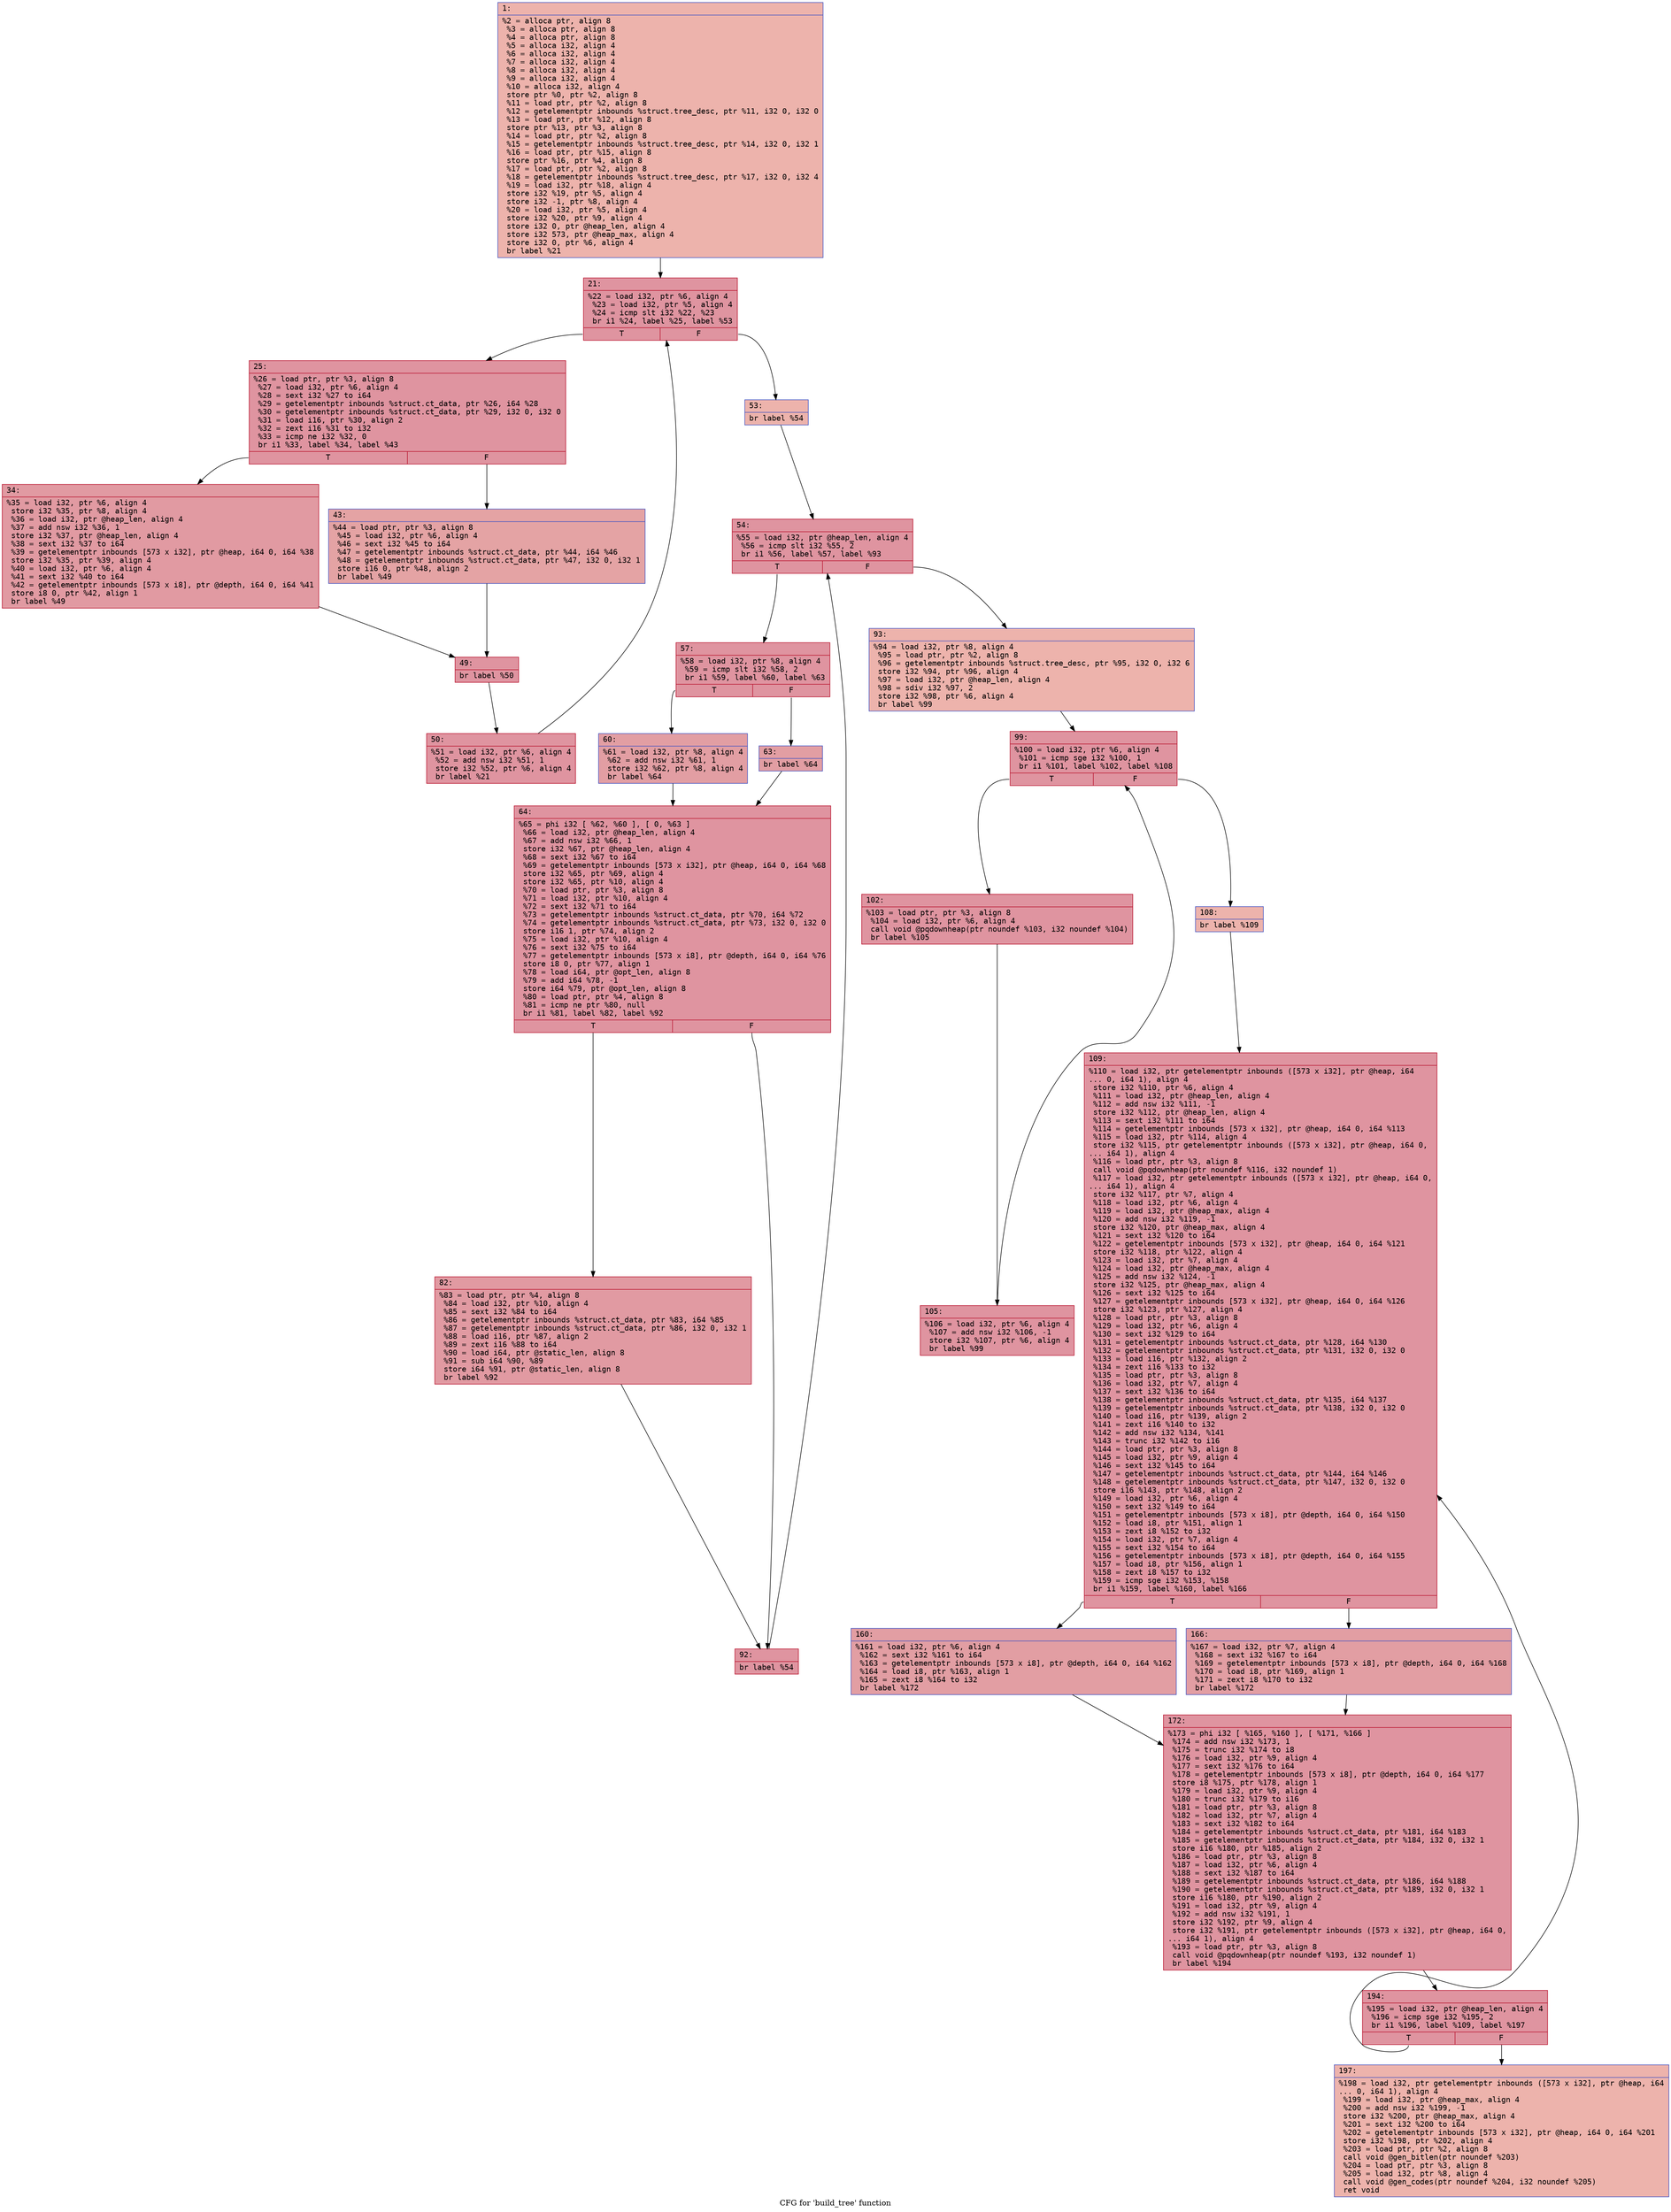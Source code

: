 digraph "CFG for 'build_tree' function" {
	label="CFG for 'build_tree' function";

	Node0x6000012641e0 [shape=record,color="#3d50c3ff", style=filled, fillcolor="#d6524470" fontname="Courier",label="{1:\l|  %2 = alloca ptr, align 8\l  %3 = alloca ptr, align 8\l  %4 = alloca ptr, align 8\l  %5 = alloca i32, align 4\l  %6 = alloca i32, align 4\l  %7 = alloca i32, align 4\l  %8 = alloca i32, align 4\l  %9 = alloca i32, align 4\l  %10 = alloca i32, align 4\l  store ptr %0, ptr %2, align 8\l  %11 = load ptr, ptr %2, align 8\l  %12 = getelementptr inbounds %struct.tree_desc, ptr %11, i32 0, i32 0\l  %13 = load ptr, ptr %12, align 8\l  store ptr %13, ptr %3, align 8\l  %14 = load ptr, ptr %2, align 8\l  %15 = getelementptr inbounds %struct.tree_desc, ptr %14, i32 0, i32 1\l  %16 = load ptr, ptr %15, align 8\l  store ptr %16, ptr %4, align 8\l  %17 = load ptr, ptr %2, align 8\l  %18 = getelementptr inbounds %struct.tree_desc, ptr %17, i32 0, i32 4\l  %19 = load i32, ptr %18, align 4\l  store i32 %19, ptr %5, align 4\l  store i32 -1, ptr %8, align 4\l  %20 = load i32, ptr %5, align 4\l  store i32 %20, ptr %9, align 4\l  store i32 0, ptr @heap_len, align 4\l  store i32 573, ptr @heap_max, align 4\l  store i32 0, ptr %6, align 4\l  br label %21\l}"];
	Node0x6000012641e0 -> Node0x600001264230[tooltip="1 -> 21\nProbability 100.00%" ];
	Node0x600001264230 [shape=record,color="#b70d28ff", style=filled, fillcolor="#b70d2870" fontname="Courier",label="{21:\l|  %22 = load i32, ptr %6, align 4\l  %23 = load i32, ptr %5, align 4\l  %24 = icmp slt i32 %22, %23\l  br i1 %24, label %25, label %53\l|{<s0>T|<s1>F}}"];
	Node0x600001264230:s0 -> Node0x600001264280[tooltip="21 -> 25\nProbability 96.88%" ];
	Node0x600001264230:s1 -> Node0x600001264410[tooltip="21 -> 53\nProbability 3.12%" ];
	Node0x600001264280 [shape=record,color="#b70d28ff", style=filled, fillcolor="#b70d2870" fontname="Courier",label="{25:\l|  %26 = load ptr, ptr %3, align 8\l  %27 = load i32, ptr %6, align 4\l  %28 = sext i32 %27 to i64\l  %29 = getelementptr inbounds %struct.ct_data, ptr %26, i64 %28\l  %30 = getelementptr inbounds %struct.ct_data, ptr %29, i32 0, i32 0\l  %31 = load i16, ptr %30, align 2\l  %32 = zext i16 %31 to i32\l  %33 = icmp ne i32 %32, 0\l  br i1 %33, label %34, label %43\l|{<s0>T|<s1>F}}"];
	Node0x600001264280:s0 -> Node0x6000012642d0[tooltip="25 -> 34\nProbability 62.50%" ];
	Node0x600001264280:s1 -> Node0x600001264320[tooltip="25 -> 43\nProbability 37.50%" ];
	Node0x6000012642d0 [shape=record,color="#b70d28ff", style=filled, fillcolor="#bb1b2c70" fontname="Courier",label="{34:\l|  %35 = load i32, ptr %6, align 4\l  store i32 %35, ptr %8, align 4\l  %36 = load i32, ptr @heap_len, align 4\l  %37 = add nsw i32 %36, 1\l  store i32 %37, ptr @heap_len, align 4\l  %38 = sext i32 %37 to i64\l  %39 = getelementptr inbounds [573 x i32], ptr @heap, i64 0, i64 %38\l  store i32 %35, ptr %39, align 4\l  %40 = load i32, ptr %6, align 4\l  %41 = sext i32 %40 to i64\l  %42 = getelementptr inbounds [573 x i8], ptr @depth, i64 0, i64 %41\l  store i8 0, ptr %42, align 1\l  br label %49\l}"];
	Node0x6000012642d0 -> Node0x600001264370[tooltip="34 -> 49\nProbability 100.00%" ];
	Node0x600001264320 [shape=record,color="#3d50c3ff", style=filled, fillcolor="#c32e3170" fontname="Courier",label="{43:\l|  %44 = load ptr, ptr %3, align 8\l  %45 = load i32, ptr %6, align 4\l  %46 = sext i32 %45 to i64\l  %47 = getelementptr inbounds %struct.ct_data, ptr %44, i64 %46\l  %48 = getelementptr inbounds %struct.ct_data, ptr %47, i32 0, i32 1\l  store i16 0, ptr %48, align 2\l  br label %49\l}"];
	Node0x600001264320 -> Node0x600001264370[tooltip="43 -> 49\nProbability 100.00%" ];
	Node0x600001264370 [shape=record,color="#b70d28ff", style=filled, fillcolor="#b70d2870" fontname="Courier",label="{49:\l|  br label %50\l}"];
	Node0x600001264370 -> Node0x6000012643c0[tooltip="49 -> 50\nProbability 100.00%" ];
	Node0x6000012643c0 [shape=record,color="#b70d28ff", style=filled, fillcolor="#b70d2870" fontname="Courier",label="{50:\l|  %51 = load i32, ptr %6, align 4\l  %52 = add nsw i32 %51, 1\l  store i32 %52, ptr %6, align 4\l  br label %21\l}"];
	Node0x6000012643c0 -> Node0x600001264230[tooltip="50 -> 21\nProbability 100.00%" ];
	Node0x600001264410 [shape=record,color="#3d50c3ff", style=filled, fillcolor="#d6524470" fontname="Courier",label="{53:\l|  br label %54\l}"];
	Node0x600001264410 -> Node0x600001264460[tooltip="53 -> 54\nProbability 100.00%" ];
	Node0x600001264460 [shape=record,color="#b70d28ff", style=filled, fillcolor="#b70d2870" fontname="Courier",label="{54:\l|  %55 = load i32, ptr @heap_len, align 4\l  %56 = icmp slt i32 %55, 2\l  br i1 %56, label %57, label %93\l|{<s0>T|<s1>F}}"];
	Node0x600001264460:s0 -> Node0x6000012644b0[tooltip="54 -> 57\nProbability 96.88%" ];
	Node0x600001264460:s1 -> Node0x600001264690[tooltip="54 -> 93\nProbability 3.12%" ];
	Node0x6000012644b0 [shape=record,color="#b70d28ff", style=filled, fillcolor="#b70d2870" fontname="Courier",label="{57:\l|  %58 = load i32, ptr %8, align 4\l  %59 = icmp slt i32 %58, 2\l  br i1 %59, label %60, label %63\l|{<s0>T|<s1>F}}"];
	Node0x6000012644b0:s0 -> Node0x600001264500[tooltip="57 -> 60\nProbability 50.00%" ];
	Node0x6000012644b0:s1 -> Node0x600001264550[tooltip="57 -> 63\nProbability 50.00%" ];
	Node0x600001264500 [shape=record,color="#3d50c3ff", style=filled, fillcolor="#be242e70" fontname="Courier",label="{60:\l|  %61 = load i32, ptr %8, align 4\l  %62 = add nsw i32 %61, 1\l  store i32 %62, ptr %8, align 4\l  br label %64\l}"];
	Node0x600001264500 -> Node0x6000012645a0[tooltip="60 -> 64\nProbability 100.00%" ];
	Node0x600001264550 [shape=record,color="#3d50c3ff", style=filled, fillcolor="#be242e70" fontname="Courier",label="{63:\l|  br label %64\l}"];
	Node0x600001264550 -> Node0x6000012645a0[tooltip="63 -> 64\nProbability 100.00%" ];
	Node0x6000012645a0 [shape=record,color="#b70d28ff", style=filled, fillcolor="#b70d2870" fontname="Courier",label="{64:\l|  %65 = phi i32 [ %62, %60 ], [ 0, %63 ]\l  %66 = load i32, ptr @heap_len, align 4\l  %67 = add nsw i32 %66, 1\l  store i32 %67, ptr @heap_len, align 4\l  %68 = sext i32 %67 to i64\l  %69 = getelementptr inbounds [573 x i32], ptr @heap, i64 0, i64 %68\l  store i32 %65, ptr %69, align 4\l  store i32 %65, ptr %10, align 4\l  %70 = load ptr, ptr %3, align 8\l  %71 = load i32, ptr %10, align 4\l  %72 = sext i32 %71 to i64\l  %73 = getelementptr inbounds %struct.ct_data, ptr %70, i64 %72\l  %74 = getelementptr inbounds %struct.ct_data, ptr %73, i32 0, i32 0\l  store i16 1, ptr %74, align 2\l  %75 = load i32, ptr %10, align 4\l  %76 = sext i32 %75 to i64\l  %77 = getelementptr inbounds [573 x i8], ptr @depth, i64 0, i64 %76\l  store i8 0, ptr %77, align 1\l  %78 = load i64, ptr @opt_len, align 8\l  %79 = add i64 %78, -1\l  store i64 %79, ptr @opt_len, align 8\l  %80 = load ptr, ptr %4, align 8\l  %81 = icmp ne ptr %80, null\l  br i1 %81, label %82, label %92\l|{<s0>T|<s1>F}}"];
	Node0x6000012645a0:s0 -> Node0x6000012645f0[tooltip="64 -> 82\nProbability 62.50%" ];
	Node0x6000012645a0:s1 -> Node0x600001264640[tooltip="64 -> 92\nProbability 37.50%" ];
	Node0x6000012645f0 [shape=record,color="#b70d28ff", style=filled, fillcolor="#bb1b2c70" fontname="Courier",label="{82:\l|  %83 = load ptr, ptr %4, align 8\l  %84 = load i32, ptr %10, align 4\l  %85 = sext i32 %84 to i64\l  %86 = getelementptr inbounds %struct.ct_data, ptr %83, i64 %85\l  %87 = getelementptr inbounds %struct.ct_data, ptr %86, i32 0, i32 1\l  %88 = load i16, ptr %87, align 2\l  %89 = zext i16 %88 to i64\l  %90 = load i64, ptr @static_len, align 8\l  %91 = sub i64 %90, %89\l  store i64 %91, ptr @static_len, align 8\l  br label %92\l}"];
	Node0x6000012645f0 -> Node0x600001264640[tooltip="82 -> 92\nProbability 100.00%" ];
	Node0x600001264640 [shape=record,color="#b70d28ff", style=filled, fillcolor="#b70d2870" fontname="Courier",label="{92:\l|  br label %54\l}"];
	Node0x600001264640 -> Node0x600001264460[tooltip="92 -> 54\nProbability 100.00%" ];
	Node0x600001264690 [shape=record,color="#3d50c3ff", style=filled, fillcolor="#d6524470" fontname="Courier",label="{93:\l|  %94 = load i32, ptr %8, align 4\l  %95 = load ptr, ptr %2, align 8\l  %96 = getelementptr inbounds %struct.tree_desc, ptr %95, i32 0, i32 6\l  store i32 %94, ptr %96, align 4\l  %97 = load i32, ptr @heap_len, align 4\l  %98 = sdiv i32 %97, 2\l  store i32 %98, ptr %6, align 4\l  br label %99\l}"];
	Node0x600001264690 -> Node0x6000012646e0[tooltip="93 -> 99\nProbability 100.00%" ];
	Node0x6000012646e0 [shape=record,color="#b70d28ff", style=filled, fillcolor="#b70d2870" fontname="Courier",label="{99:\l|  %100 = load i32, ptr %6, align 4\l  %101 = icmp sge i32 %100, 1\l  br i1 %101, label %102, label %108\l|{<s0>T|<s1>F}}"];
	Node0x6000012646e0:s0 -> Node0x600001264730[tooltip="99 -> 102\nProbability 96.88%" ];
	Node0x6000012646e0:s1 -> Node0x6000012647d0[tooltip="99 -> 108\nProbability 3.12%" ];
	Node0x600001264730 [shape=record,color="#b70d28ff", style=filled, fillcolor="#b70d2870" fontname="Courier",label="{102:\l|  %103 = load ptr, ptr %3, align 8\l  %104 = load i32, ptr %6, align 4\l  call void @pqdownheap(ptr noundef %103, i32 noundef %104)\l  br label %105\l}"];
	Node0x600001264730 -> Node0x600001264780[tooltip="102 -> 105\nProbability 100.00%" ];
	Node0x600001264780 [shape=record,color="#b70d28ff", style=filled, fillcolor="#b70d2870" fontname="Courier",label="{105:\l|  %106 = load i32, ptr %6, align 4\l  %107 = add nsw i32 %106, -1\l  store i32 %107, ptr %6, align 4\l  br label %99\l}"];
	Node0x600001264780 -> Node0x6000012646e0[tooltip="105 -> 99\nProbability 100.00%" ];
	Node0x6000012647d0 [shape=record,color="#3d50c3ff", style=filled, fillcolor="#d6524470" fontname="Courier",label="{108:\l|  br label %109\l}"];
	Node0x6000012647d0 -> Node0x600001264820[tooltip="108 -> 109\nProbability 100.00%" ];
	Node0x600001264820 [shape=record,color="#b70d28ff", style=filled, fillcolor="#b70d2870" fontname="Courier",label="{109:\l|  %110 = load i32, ptr getelementptr inbounds ([573 x i32], ptr @heap, i64\l... 0, i64 1), align 4\l  store i32 %110, ptr %6, align 4\l  %111 = load i32, ptr @heap_len, align 4\l  %112 = add nsw i32 %111, -1\l  store i32 %112, ptr @heap_len, align 4\l  %113 = sext i32 %111 to i64\l  %114 = getelementptr inbounds [573 x i32], ptr @heap, i64 0, i64 %113\l  %115 = load i32, ptr %114, align 4\l  store i32 %115, ptr getelementptr inbounds ([573 x i32], ptr @heap, i64 0,\l... i64 1), align 4\l  %116 = load ptr, ptr %3, align 8\l  call void @pqdownheap(ptr noundef %116, i32 noundef 1)\l  %117 = load i32, ptr getelementptr inbounds ([573 x i32], ptr @heap, i64 0,\l... i64 1), align 4\l  store i32 %117, ptr %7, align 4\l  %118 = load i32, ptr %6, align 4\l  %119 = load i32, ptr @heap_max, align 4\l  %120 = add nsw i32 %119, -1\l  store i32 %120, ptr @heap_max, align 4\l  %121 = sext i32 %120 to i64\l  %122 = getelementptr inbounds [573 x i32], ptr @heap, i64 0, i64 %121\l  store i32 %118, ptr %122, align 4\l  %123 = load i32, ptr %7, align 4\l  %124 = load i32, ptr @heap_max, align 4\l  %125 = add nsw i32 %124, -1\l  store i32 %125, ptr @heap_max, align 4\l  %126 = sext i32 %125 to i64\l  %127 = getelementptr inbounds [573 x i32], ptr @heap, i64 0, i64 %126\l  store i32 %123, ptr %127, align 4\l  %128 = load ptr, ptr %3, align 8\l  %129 = load i32, ptr %6, align 4\l  %130 = sext i32 %129 to i64\l  %131 = getelementptr inbounds %struct.ct_data, ptr %128, i64 %130\l  %132 = getelementptr inbounds %struct.ct_data, ptr %131, i32 0, i32 0\l  %133 = load i16, ptr %132, align 2\l  %134 = zext i16 %133 to i32\l  %135 = load ptr, ptr %3, align 8\l  %136 = load i32, ptr %7, align 4\l  %137 = sext i32 %136 to i64\l  %138 = getelementptr inbounds %struct.ct_data, ptr %135, i64 %137\l  %139 = getelementptr inbounds %struct.ct_data, ptr %138, i32 0, i32 0\l  %140 = load i16, ptr %139, align 2\l  %141 = zext i16 %140 to i32\l  %142 = add nsw i32 %134, %141\l  %143 = trunc i32 %142 to i16\l  %144 = load ptr, ptr %3, align 8\l  %145 = load i32, ptr %9, align 4\l  %146 = sext i32 %145 to i64\l  %147 = getelementptr inbounds %struct.ct_data, ptr %144, i64 %146\l  %148 = getelementptr inbounds %struct.ct_data, ptr %147, i32 0, i32 0\l  store i16 %143, ptr %148, align 2\l  %149 = load i32, ptr %6, align 4\l  %150 = sext i32 %149 to i64\l  %151 = getelementptr inbounds [573 x i8], ptr @depth, i64 0, i64 %150\l  %152 = load i8, ptr %151, align 1\l  %153 = zext i8 %152 to i32\l  %154 = load i32, ptr %7, align 4\l  %155 = sext i32 %154 to i64\l  %156 = getelementptr inbounds [573 x i8], ptr @depth, i64 0, i64 %155\l  %157 = load i8, ptr %156, align 1\l  %158 = zext i8 %157 to i32\l  %159 = icmp sge i32 %153, %158\l  br i1 %159, label %160, label %166\l|{<s0>T|<s1>F}}"];
	Node0x600001264820:s0 -> Node0x600001264870[tooltip="109 -> 160\nProbability 50.00%" ];
	Node0x600001264820:s1 -> Node0x6000012648c0[tooltip="109 -> 166\nProbability 50.00%" ];
	Node0x600001264870 [shape=record,color="#3d50c3ff", style=filled, fillcolor="#be242e70" fontname="Courier",label="{160:\l|  %161 = load i32, ptr %6, align 4\l  %162 = sext i32 %161 to i64\l  %163 = getelementptr inbounds [573 x i8], ptr @depth, i64 0, i64 %162\l  %164 = load i8, ptr %163, align 1\l  %165 = zext i8 %164 to i32\l  br label %172\l}"];
	Node0x600001264870 -> Node0x600001264910[tooltip="160 -> 172\nProbability 100.00%" ];
	Node0x6000012648c0 [shape=record,color="#3d50c3ff", style=filled, fillcolor="#be242e70" fontname="Courier",label="{166:\l|  %167 = load i32, ptr %7, align 4\l  %168 = sext i32 %167 to i64\l  %169 = getelementptr inbounds [573 x i8], ptr @depth, i64 0, i64 %168\l  %170 = load i8, ptr %169, align 1\l  %171 = zext i8 %170 to i32\l  br label %172\l}"];
	Node0x6000012648c0 -> Node0x600001264910[tooltip="166 -> 172\nProbability 100.00%" ];
	Node0x600001264910 [shape=record,color="#b70d28ff", style=filled, fillcolor="#b70d2870" fontname="Courier",label="{172:\l|  %173 = phi i32 [ %165, %160 ], [ %171, %166 ]\l  %174 = add nsw i32 %173, 1\l  %175 = trunc i32 %174 to i8\l  %176 = load i32, ptr %9, align 4\l  %177 = sext i32 %176 to i64\l  %178 = getelementptr inbounds [573 x i8], ptr @depth, i64 0, i64 %177\l  store i8 %175, ptr %178, align 1\l  %179 = load i32, ptr %9, align 4\l  %180 = trunc i32 %179 to i16\l  %181 = load ptr, ptr %3, align 8\l  %182 = load i32, ptr %7, align 4\l  %183 = sext i32 %182 to i64\l  %184 = getelementptr inbounds %struct.ct_data, ptr %181, i64 %183\l  %185 = getelementptr inbounds %struct.ct_data, ptr %184, i32 0, i32 1\l  store i16 %180, ptr %185, align 2\l  %186 = load ptr, ptr %3, align 8\l  %187 = load i32, ptr %6, align 4\l  %188 = sext i32 %187 to i64\l  %189 = getelementptr inbounds %struct.ct_data, ptr %186, i64 %188\l  %190 = getelementptr inbounds %struct.ct_data, ptr %189, i32 0, i32 1\l  store i16 %180, ptr %190, align 2\l  %191 = load i32, ptr %9, align 4\l  %192 = add nsw i32 %191, 1\l  store i32 %192, ptr %9, align 4\l  store i32 %191, ptr getelementptr inbounds ([573 x i32], ptr @heap, i64 0,\l... i64 1), align 4\l  %193 = load ptr, ptr %3, align 8\l  call void @pqdownheap(ptr noundef %193, i32 noundef 1)\l  br label %194\l}"];
	Node0x600001264910 -> Node0x600001264960[tooltip="172 -> 194\nProbability 100.00%" ];
	Node0x600001264960 [shape=record,color="#b70d28ff", style=filled, fillcolor="#b70d2870" fontname="Courier",label="{194:\l|  %195 = load i32, ptr @heap_len, align 4\l  %196 = icmp sge i32 %195, 2\l  br i1 %196, label %109, label %197\l|{<s0>T|<s1>F}}"];
	Node0x600001264960:s0 -> Node0x600001264820[tooltip="194 -> 109\nProbability 96.88%" ];
	Node0x600001264960:s1 -> Node0x6000012649b0[tooltip="194 -> 197\nProbability 3.12%" ];
	Node0x6000012649b0 [shape=record,color="#3d50c3ff", style=filled, fillcolor="#d6524470" fontname="Courier",label="{197:\l|  %198 = load i32, ptr getelementptr inbounds ([573 x i32], ptr @heap, i64\l... 0, i64 1), align 4\l  %199 = load i32, ptr @heap_max, align 4\l  %200 = add nsw i32 %199, -1\l  store i32 %200, ptr @heap_max, align 4\l  %201 = sext i32 %200 to i64\l  %202 = getelementptr inbounds [573 x i32], ptr @heap, i64 0, i64 %201\l  store i32 %198, ptr %202, align 4\l  %203 = load ptr, ptr %2, align 8\l  call void @gen_bitlen(ptr noundef %203)\l  %204 = load ptr, ptr %3, align 8\l  %205 = load i32, ptr %8, align 4\l  call void @gen_codes(ptr noundef %204, i32 noundef %205)\l  ret void\l}"];
}
